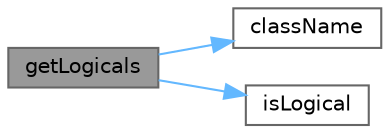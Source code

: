 digraph "getLogicals"
{
 // LATEX_PDF_SIZE
  bgcolor="transparent";
  edge [fontname=Helvetica,fontsize=10,labelfontname=Helvetica,labelfontsize=10];
  node [fontname=Helvetica,fontsize=10,shape=box,height=0.2,width=0.4];
  rankdir="LR";
  Node1 [id="Node000001",label="getLogicals",height=0.2,width=0.4,color="gray40", fillcolor="grey60", style="filled", fontcolor="black",tooltip=" "];
  Node1 -> Node2 [id="edge1_Node000001_Node000002",color="steelblue1",style="solid",tooltip=" "];
  Node2 [id="Node000002",label="className",height=0.2,width=0.4,color="grey40", fillcolor="white", style="filled",URL="$classmexplus_1_1_mx_array.html#a9cef6b8f6c12787f69e5259a335e2438",tooltip="Class name of mxArray."];
  Node1 -> Node3 [id="edge2_Node000001_Node000003",color="steelblue1",style="solid",tooltip=" "];
  Node3 [id="Node000003",label="isLogical",height=0.2,width=0.4,color="grey40", fillcolor="white", style="filled",URL="$classmexplus_1_1_mx_array.html#a387d662cec101a109d89aaedef1291c8",tooltip="Determine whether array is of type mxLogical."];
}
